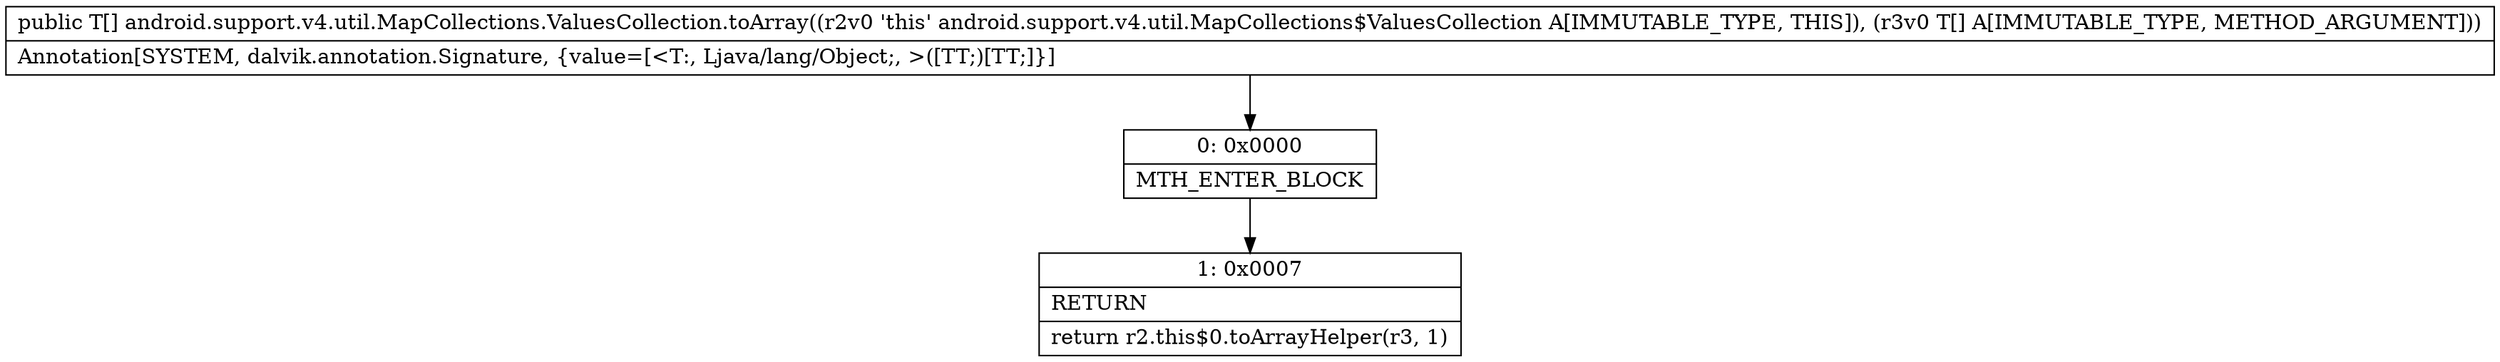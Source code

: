 digraph "CFG forandroid.support.v4.util.MapCollections.ValuesCollection.toArray([Ljava\/lang\/Object;)[Ljava\/lang\/Object;" {
Node_0 [shape=record,label="{0\:\ 0x0000|MTH_ENTER_BLOCK\l}"];
Node_1 [shape=record,label="{1\:\ 0x0007|RETURN\l|return r2.this$0.toArrayHelper(r3, 1)\l}"];
MethodNode[shape=record,label="{public T[] android.support.v4.util.MapCollections.ValuesCollection.toArray((r2v0 'this' android.support.v4.util.MapCollections$ValuesCollection A[IMMUTABLE_TYPE, THIS]), (r3v0 T[] A[IMMUTABLE_TYPE, METHOD_ARGUMENT]))  | Annotation[SYSTEM, dalvik.annotation.Signature, \{value=[\<T:, Ljava\/lang\/Object;, \>([TT;)[TT;]\}]\l}"];
MethodNode -> Node_0;
Node_0 -> Node_1;
}

